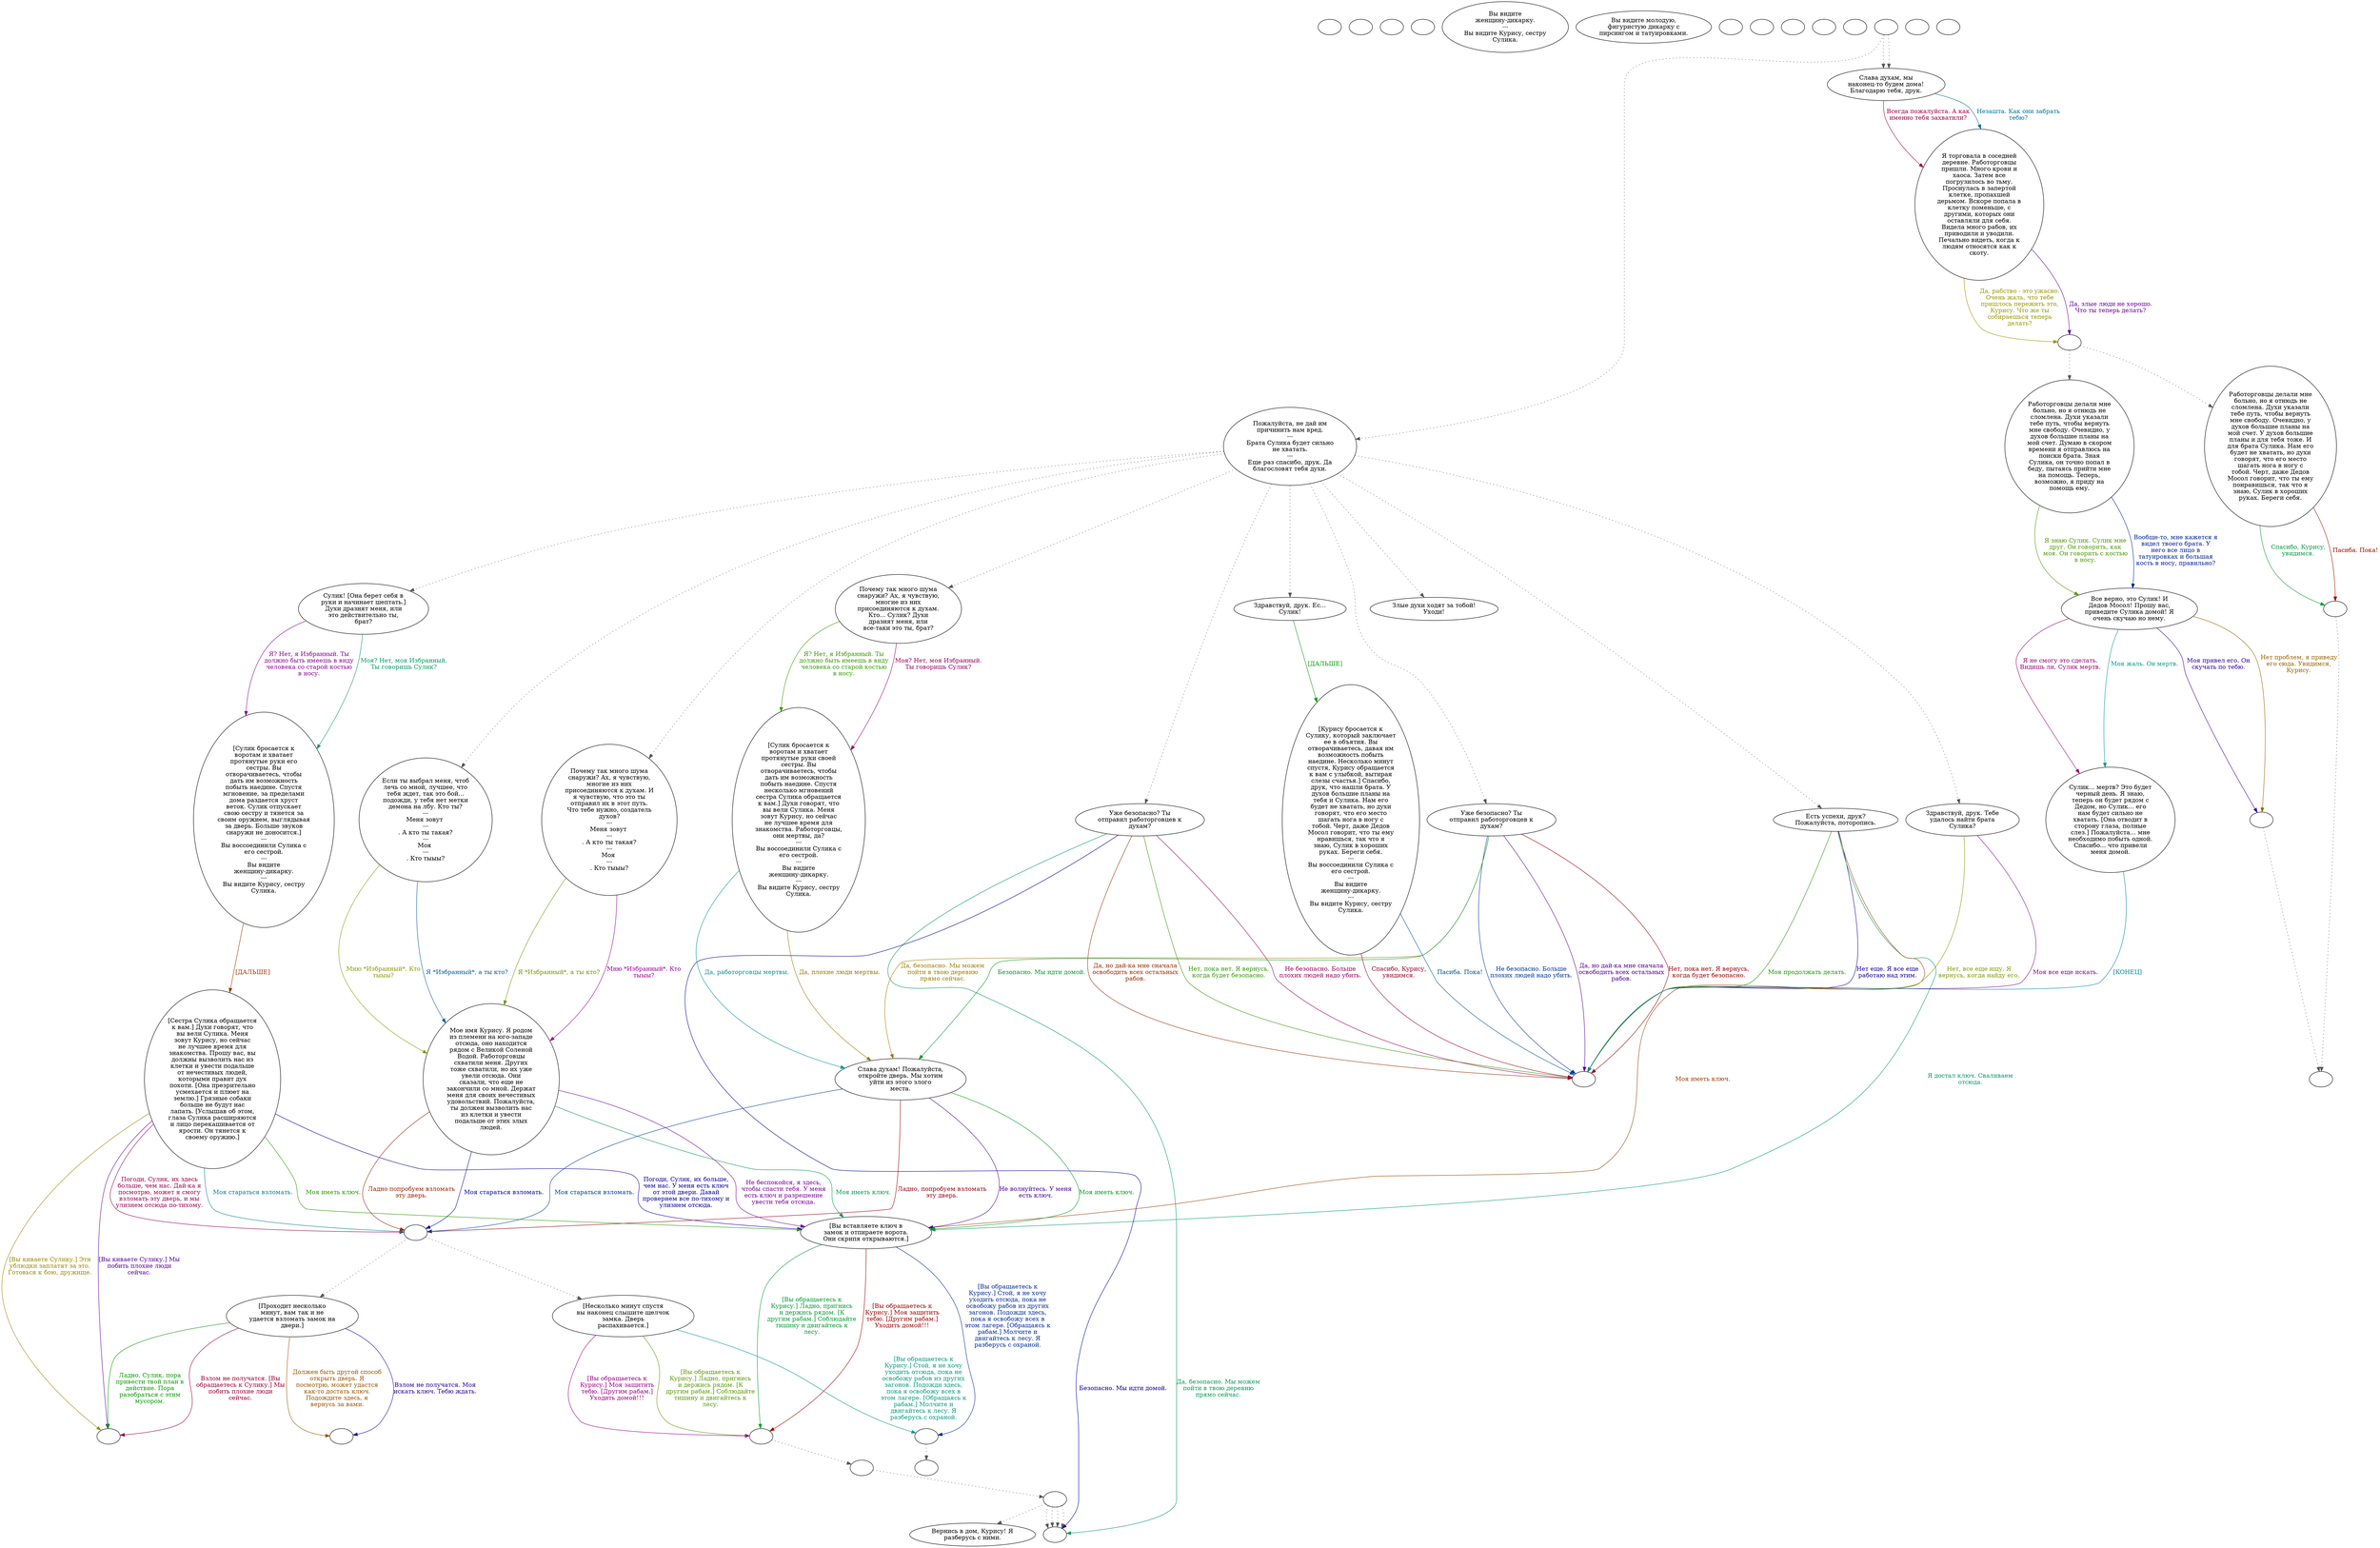 digraph tribec7 {
  "start" [style=filled       fillcolor="#FFFFFF"       color="#000000"]
  "start" [label=""]
  "critter_p_proc" [style=filled       fillcolor="#FFFFFF"       color="#000000"]
  "critter_p_proc" [label=""]
  "combat_p_proc" [style=filled       fillcolor="#FFFFFF"       color="#000000"]
  "combat_p_proc" [label=""]
  "use_p_proc" [style=filled       fillcolor="#FFFFFF"       color="#000000"]
  "use_p_proc" [label=""]
  "look_at_p_proc" [style=filled       fillcolor="#FFFFFF"       color="#000000"]
  "look_at_p_proc" [label="Вы видите\nженщину-дикарку.\n---\nВы видите Курису, сестру\nСулика."]
  "description_p_proc" [style=filled       fillcolor="#FFFFFF"       color="#000000"]
  "description_p_proc" [label="Вы видите молодую,\nфигуристую дикарку с\nпирсингом и татуировками."]
  "use_skill_on_p_proc" [style=filled       fillcolor="#FFFFFF"       color="#000000"]
  "use_skill_on_p_proc" [label=""]
  "use_obj_on_p_proc" [style=filled       fillcolor="#FFFFFF"       color="#000000"]
  "use_obj_on_p_proc" [label=""]
  "damage_p_proc" [style=filled       fillcolor="#FFFFFF"       color="#000000"]
  "damage_p_proc" [label=""]
  "map_enter_p_proc" [style=filled       fillcolor="#FFFFFF"       color="#000000"]
  "map_enter_p_proc" [label=""]
  "map_update_p_proc" [style=filled       fillcolor="#FFFFFF"       color="#000000"]
  "map_update_p_proc" [label=""]
  "talk_p_proc" [style=filled       fillcolor="#FFFFFF"       color="#000000"]
  "talk_p_proc" -> "Node013" [style=dotted color="#555555"]
  "talk_p_proc" -> "Node009" [style=dotted color="#555555"]
  "talk_p_proc" -> "Node012" [style=dotted color="#555555"]
  "talk_p_proc" -> "Node001" [style=dotted color="#555555"]
  "talk_p_proc" -> "Node007" [style=dotted color="#555555"]
  "talk_p_proc" -> "Node014" [style=dotted color="#555555"]
  "talk_p_proc" -> "Node026" [style=dotted color="#555555"]
  "talk_p_proc" -> "Node028" [style=dotted color="#555555"]
  "talk_p_proc" -> "Node023" [style=dotted color="#555555"]
  "talk_p_proc" -> "Node025" [style=dotted color="#555555"]
  "talk_p_proc" [label="Пожалуйста, не дай им\nпричинить нам вред.\n---\nБрата Сулика будет сильно\nне хватать.\n---\nЕще раз спасибо, друк. Да\nблагословят тебя духи."]
  "Node999" [style=filled       fillcolor="#FFFFFF"       color="#000000"]
  "Node999" [label=""]
  "Node001" [style=filled       fillcolor="#FFFFFF"       color="#000000"]
  "Node001" [label="Сулик! [Она берет себя в\nруки и начинает шептать.]\nДухи дразнят меня, или\nэто действительно ты,\nбрат?"]
  "Node001" -> "Node002" [label="Я? Нет, я Избранный. Ты\nдолжно быть имеешь в виду\nчеловека со старой костью\nв носу." color="#8E0099" fontcolor="#8E0099"]
  "Node001" -> "Node002" [label="Моя? Нет, моя Избранный.\nТы говоришь Сулик?" color="#009962" fontcolor="#009962"]
  "Node002" [style=filled       fillcolor="#FFFFFF"       color="#000000"]
  "Node002" [label="[Сулик бросается к\nворотам и хватает\nпротянутые руки его\nсестры. Вы\nотворачиваетесь, чтобы\nдать им возможность\nпобыть наедине. Спустя\nмгновение, за пределами\nдома раздается хруст\nветок. Сулик отпускает\nсвою сестру и тянется за\nсвоим оружием, выглядывая\nза дверь. Больше звуков\nснаружи не доносится.]\n---\nВы воссоединили Сулика с\nего сестрой.\n---\nВы видите\nженщину-дикарку.\n---\nВы видите Курису, сестру\nСулика."]
  "Node002" -> "Node003" [label="[ДАЛЬШЕ]" color="#993500" fontcolor="#993500"]
  "Node003" [style=filled       fillcolor="#FFFFFF"       color="#000000"]
  "Node003" [label="[Сестра Сулика обращается\nк вам.] Духи говорят, что\nвы вели Сулика. Меня\nзовут Курису, но сейчас\nне лучшее время для\nзнакомства. Прошу вас, вы\nдолжны вызволить нас из\nклетки и увести подальше\nот нечестивых людей,\nкоторыми правит дух\nпохоти. [Она презрительно\nусмехается и плюет на\nземлю.] Грязные собаки\nбольше не будут нас\nлапать. [Услышав об этом,\nглаза Сулика расширяются\nи лицо перекашивается от\nярости. Он тянется к\nсвоему оружию.]"]
  "Node003" -> "Node004" [label="Погоди, Сулик, их больше,\nчем нас. У меня есть ключ\nот этой двери. Давай\nпровернем все по-тихому и\nулизнем отсюда." color="#080099" fontcolor="#080099"]
  "Node003" -> "Node004" [label="Моя иметь ключ." color="#249900" fontcolor="#249900"]
  "Node003" -> "Node091" [label="Погоди, Сулик, их здесь\nбольше, чем нас. Дай-ка я\nпосмотрю, может я смогу\nвзломать эту дверь, и мы\nулизнем отсюда по-тихому." color="#990051" fontcolor="#990051"]
  "Node003" -> "Node091" [label="Моя стараться взломать." color="#007D99" fontcolor="#007D99"]
  "Node003" -> "Node094" [label="[Вы киваете Сулику.] Эти\nублюдки заплатят за это.\nГотовься к бою, дружище." color="#998800" fontcolor="#998800"]
  "Node003" -> "Node094" [label="[Вы киваете Сулику.] Мы\nпобить плохие люди\nсейчас." color="#5B0099" fontcolor="#5B0099"]
  "Node004" [style=filled       fillcolor="#FFFFFF"       color="#000000"]
  "Node004" [label="[Вы вставляете ключ в\nзамок и отпираете ворота.\nОни скрипя открываются.]"]
  "Node004" -> "Node090" [label="[Вы обращаетесь к\nКурису.] Ладно, пригнись\nи держись рядом. [К\nдругим рабам.] Соблюдайте\nтишину и двигайтесь к\nлесу." color="#00992F" fontcolor="#00992F"]
  "Node004" -> "Node090" [label="[Вы обращаетесь к\nКурису.] Моя защитить\nтебю. [Другим рабам.]\nУходить домой!!!" color="#990200" fontcolor="#990200"]
  "Node004" -> "Node090a" [label="[Вы обращаетесь к\nКурису.] Стой, я не хочу\nуходить отсюда, пока не\nосвобожу рабов из других\nзагонов. Подожди здесь,\nпока я освобожу всех в\nэтом лагере. [Обращаясь к\nрабам.] Молчите и\nдвигайтесь к лесу. Я\nразберусь с охраной." color="#002B99" fontcolor="#002B99"]
  "Node005" [style=filled       fillcolor="#FFFFFF"       color="#000000"]
  "Node005" [label="[Несколько минут спустя\nвы наконец слышите щелчок\nзамка. Дверь\nраспахивается.]"]
  "Node005" -> "Node090" [label="[Вы обращаетесь к\nКурису.] Ладно, пригнись\nи держись рядом. [К\nдругим рабам.] Соблюдайте\nтишину и двигайтесь к\nлесу." color="#579900" fontcolor="#579900"]
  "Node005" -> "Node090" [label="[Вы обращаетесь к\nКурису.] Моя защитить\nтебю. [Другим рабам.]\nУходить домой!!!" color="#990084" fontcolor="#990084"]
  "Node005" -> "Node090a" [label="[Вы обращаетесь к\nКурису.] Стой, я не хочу\nуходить отсюда, пока не\nосвобожу рабов из других\nзагонов. Подожди здесь,\nпока я освобожу всех в\nэтом лагере. [Обращаясь к\nрабам.] Молчите и\nдвигайтесь к лесу. Я\nразберусь с охраной." color="#009981" fontcolor="#009981"]
  "Node006" [style=filled       fillcolor="#FFFFFF"       color="#000000"]
  "Node006" [label="[Проходит несколько\nминут, вам так и не\nудается взломать замок на\nдвери.]"]
  "Node006" -> "Node093" [label="Должен быть другой способ\nоткрыть дверь. Я\nпосмотрю, может удастся\nкак-то достать ключ.\nПодождите здесь, я\nвернусь за вами." color="#995500" fontcolor="#995500"]
  "Node006" -> "Node093" [label="Взлом не получатся. Моя\nискать ключ. Тебю ждать." color="#280099" fontcolor="#280099"]
  "Node006" -> "Node094" [label="Ладно, Сулик, пора\nпривести твой план в\nдействие. Пора\nразобраться с этим\nмусором." color="#059900" fontcolor="#059900"]
  "Node006" -> "Node094" [label="Взлом не получатся. [Вы\nобращаетесь к Сулику.] Мы\nпобить плохие люди\nсейчас." color="#990031" fontcolor="#990031"]
  "Node007" [style=filled       fillcolor="#FFFFFF"       color="#000000"]
  "Node007" [label="Если ты выбрал меня, чтоб\nлечь со мной, лучшее, что\nтебя ждет, так это бой...\nподожди, у тебя нет метки\nдемона на лбу. Кто ты?\n---\nМеня зовут \n---\n. А кто ты такая?\n---\nМоя \n---\n. Кто тыыы?"]
  "Node007" -> "Node008" [label="Я *Избранный*, а ты кто?" color="#005E99" fontcolor="#005E99"]
  "Node007" -> "Node008" [label="Мню *Избранный*. Кто\nтыыы?" color="#8A9900" fontcolor="#8A9900"]
  "Node008" [style=filled       fillcolor="#FFFFFF"       color="#000000"]
  "Node008" [label="Мое имя Курису. Я родом\nиз племени на юго-западе\nотсюда, оно находится\nрядом с Великой Соленой\nВодой. Работорговцы\nсхватили меня. Других\nтоже схватили, но их уже\nувели отсюда. Они\nсказали, что еще не\nзакончили со мной. Держат\nменя для своих нечестивых\nудовольствий. Пожалуйста,\nты должен вызволить нас\nиз клетки и увести\nподальше от этих злых\nлюдей."]
  "Node008" -> "Node004" [label="Не беспокойся, я здесь,\nчтобы спасти тебя. У меня\nесть ключ и разрешение\nувести тебя отсюда." color="#7B0099" fontcolor="#7B0099"]
  "Node008" -> "Node004" [label="Моя иметь ключ." color="#00994E" fontcolor="#00994E"]
  "Node008" -> "Node091" [label="Ладно попробуем взломать\nэту дверь." color="#992200" fontcolor="#992200"]
  "Node008" -> "Node091" [label="Моя стараться взломать." color="#000B99" fontcolor="#000B99"]
  "Node009" [style=filled       fillcolor="#FFFFFF"       color="#000000"]
  "Node009" [label="Почему так много шума\nснаружи? Ах, я чувствую,\nмногие из них\nприсоединяются к духам.\nКто... Сулик? Духи\nдразнят меня, или\nвсе-таки это ты, брат?"]
  "Node009" -> "Node010" [label="Я? Нет, я Избранный. Ты\nдолжно быть имеешь в виду\nчеловека со старой костью\nв носу." color="#389900" fontcolor="#389900"]
  "Node009" -> "Node010" [label="Моя? Нет, моя Избранный.\nТы говоришь Сулик?" color="#990064" fontcolor="#990064"]
  "Node010" [style=filled       fillcolor="#FFFFFF"       color="#000000"]
  "Node010" [label="[Сулик бросается к\nворотам и хватает\nпротянутые руки своей\nсестры. Вы\nотворачиваетесь, чтобы\nдать им возможность\nпобыть наедине. Спустя\nнесколько мгновений\nсестра Сулика обращается\nк вам.] Духи говорят, что\nвы вели Сулика. Меня\nзовут Курису, но сейчас\nне лучшее время для\nзнакомства. Работорговцы,\nони мертвы, да?\n---\nВы воссоединили Сулика с\nего сестрой.\n---\nВы видите\nженщину-дикарку.\n---\nВы видите Курису, сестру\nСулика."]
  "Node010" -> "Node011" [label="Да, работорговцы мертвы." color="#009199" fontcolor="#009199"]
  "Node010" -> "Node011" [label="Да, плохие люди мертвы." color="#997400" fontcolor="#997400"]
  "Node011" [style=filled       fillcolor="#FFFFFF"       color="#000000"]
  "Node011" [label="Слава духам! Пожалуйста,\nоткройте дверь. Мы хотим\nуйти из этого злого\nместа."]
  "Node011" -> "Node004" [label="Не волнуйтесь. У меня\nесть ключ." color="#480099" fontcolor="#480099"]
  "Node011" -> "Node004" [label="Моя иметь ключ." color="#00991B" fontcolor="#00991B"]
  "Node011" -> "Node091" [label="Ладно, попробуем взломать\nэту дверь." color="#990012" fontcolor="#990012"]
  "Node011" -> "Node091" [label="Моя стараться взломать." color="#003E99" fontcolor="#003E99"]
  "Node012" [style=filled       fillcolor="#FFFFFF"       color="#000000"]
  "Node012" [label="Почему так много шума\nснаружи? Ах, я чувствую,\nмногие из них\nприсоединяются к духам. И\nя чувствую, что это ты\nотправил их в этот путь.\nЧто тебе нужно, создатель\nдухов?\n---\nМеня зовут \n---\n. А кто ты такая?\n---\nМоя \n---\n. Кто тыыы?"]
  "Node012" -> "Node008" [label="Я *Избранный*, а ты кто?" color="#6B9900" fontcolor="#6B9900"]
  "Node012" -> "Node008" [label="Мню *Избранный*. Кто\nтыыы?" color="#990098" fontcolor="#990098"]
  "Node013" [style=filled       fillcolor="#FFFFFF"       color="#000000"]
  "Node013" [label="Злые духи ходят за тобой!\nУходи!"]
  "Node014" [style=filled       fillcolor="#FFFFFF"       color="#000000"]
  "Node014" [label="Есть успехи, друк?\nПожалуйста, поторопись."]
  "Node014" -> "Node004" [label="Я достал ключ. Сваливаем\nотсюда." color="#00996E" fontcolor="#00996E"]
  "Node014" -> "Node004" [label="Моя иметь ключ." color="#994100" fontcolor="#994100"]
  "Node014" -> "Node999" [label="Нет еще. Я все еще\nработаю над этим." color="#150099" fontcolor="#150099"]
  "Node014" -> "Node999" [label="Моя продолжать делать." color="#189900" fontcolor="#189900"]
  "Node017" [style=filled       fillcolor="#FFFFFF"       color="#000000"]
  "Node017" [label="Слава духам, мы\nнаконец-то будем дома!\nБлагодарю тебя, друк."]
  "Node017" -> "Node018" [label="Всегда пожалуйста. А как\nименно тебя захватили?" color="#990045" fontcolor="#990045"]
  "Node017" -> "Node018" [label="Незашта. Как они забрать\nтебю?" color="#007199" fontcolor="#007199"]
  "Node018" [style=filled       fillcolor="#FFFFFF"       color="#000000"]
  "Node018" [label="Я торговала в соседней\nдеревне. Работорговцы\nпришли. Много крови и\nхаоса. Затем все\nпогрузилось во тьму.\nПроснулась в запертой\nклетке, пропахшей\nдерьмом. Вскоре попала в\nклетку поменьше, с\nдругими, которых они\nоставляли для себя.\nВидела много рабов, их\nприводили и уводили.\nПечально видеть, когда к\nлюдям относятся как к\nскоту."]
  "Node018" -> "Node019" [label="Да, рабство - это ужасно.\nОчень жаль, что тебе\nпришлось пережить это,\nКурису. Что же ты\nсобираешься теперь\nделать?" color="#999400" fontcolor="#999400"]
  "Node018" -> "Node019" [label="Да, злые люди не хорошо.\nЧто ты теперь делать?" color="#670099" fontcolor="#670099"]
  "Node019" [style=filled       fillcolor="#FFFFFF"       color="#000000"]
  "Node019" -> "Node020" [style=dotted color="#555555"]
  "Node019" -> "Node021" [style=dotted color="#555555"]
  "Node019" [label=""]
  "Node020" [style=filled       fillcolor="#FFFFFF"       color="#000000"]
  "Node020" [label="Работорговцы делали мне\nбольно, но я отнюдь не\nсломлена. Духи указали\nтебе путь, чтобы вернуть\nмне свободу. Очевидно, у\nдухов большие планы на\nмой счет. У духов большие\nпланы и для тебя тоже. И\nдля брата Сулика. Нам его\nбудет не хватать, но духи\nговорят, что его место\nшагать нога в ногу с\nтобой. Черт, даже Дедов\nМосол говорит, что ты ему\nпонравишься, так что я\nзнаю, Сулик в хороших\nруках. Береги себя."]
  "Node020" -> "Node0102" [label="Спасибо, Курису,\nувидимся." color="#00993B" fontcolor="#00993B"]
  "Node020" -> "Node0102" [label="Пасиба. Пока!" color="#990E00" fontcolor="#990E00"]
  "Node021" [style=filled       fillcolor="#FFFFFF"       color="#000000"]
  "Node021" [label="Работорговцы делали мне\nбольно, но я отнюдь не\nсломлена. Духи указали\nтебе путь, чтобы вернуть\nмне свободу. Очевидно, у\nдухов большие планы на\nмой счет. Думаю в скором\nвремени я отправлюсь на\nпоиски брата. Зная\nСулика, он точно попал в\nбеду, пытаясь прийти мне\nна помощь. Теперь,\nвозможно, я приду на\nпомощь ему."]
  "Node021" -> "Node022" [label="Вообще-то, мне кажется я\nвидел твоего брата. У\nнего все лицо в\nтатуировках и большая\nкость в носу, правильно?" color="#001F99" fontcolor="#001F99"]
  "Node021" -> "Node022" [label="Я знаю Сулик. Сулик мне\nдруг. Он говорить, как\nмоя. Он говорить с костью\nв носу." color="#4B9900" fontcolor="#4B9900"]
  "Node022" [style=filled       fillcolor="#FFFFFF"       color="#000000"]
  "Node022" [label="Все верно, это Сулик! И\nДедов Мосол! Прошу вас,\nприведите Сулика домой! Я\nочень скучаю но нему."]
  "Node022" -> "Node027" [label="Я не смогу это сделать.\nВидишь ли, Сулик мертв." color="#990078" fontcolor="#990078"]
  "Node022" -> "Node027" [label="Моя жаль. Он мертв." color="#00998D" fontcolor="#00998D"]
  "Node022" -> "Node0100" [label="Нет проблем, я приведу\nего сюда. Увидимся,\nКурису." color="#996100" fontcolor="#996100"]
  "Node022" -> "Node0100" [label="Моя привел его. Он\nскучать по тебю." color="#340099" fontcolor="#340099"]
  "Node023" [style=filled       fillcolor="#FFFFFF"       color="#000000"]
  "Node023" [label="Здравствуй, друк. Ес...\nСулик!"]
  "Node023" -> "Node024" [label="[ДАЛЬШЕ]" color="#009908" fontcolor="#009908"]
  "Node024" [style=filled       fillcolor="#FFFFFF"       color="#000000"]
  "Node024" [label="[Курису бросается к\nСулику, который заключает\nее в объятия. Вы\nотворачиваетесь, давая им\nвозможность побыть\nнаедине. Несколько минут\nспустя, Курису обращается\nк вам с улыбкой, вытирая\nслезы счастья.] Спасибо,\nдрук, что нашли брата. У\nдухов большие планы на\nтебя и Сулика. Нам его\nбудет не хватать, но духи\nговорят, что его место\nшагать нога в ногу с\nтобой. Черт, даже Дедов\nМосол говорит, что ты ему\nнравишься, так что я\nзнаю, Сулик в хороших\nруках. Береги себя.\n---\nВы воссоединили Сулика с\nего сестрой.\n---\nВы видите\nженщину-дикарку.\n---\nВы видите Курису, сестру\nСулика."]
  "Node024" -> "Node999" [label="Спасибо, Курису,\nувидимся." color="#990025" fontcolor="#990025"]
  "Node024" -> "Node999" [label="Пасиба. Пока!" color="#005299" fontcolor="#005299"]
  "Node025" [style=filled       fillcolor="#FFFFFF"       color="#000000"]
  "Node025" [label="Здравствуй, друк. Тебе\nудалось найти брата\nСулика?"]
  "Node025" -> "Node999" [label="Нет, все еще ищу. Я\nвернусь, когда найду его." color="#7E9900" fontcolor="#7E9900"]
  "Node025" -> "Node999" [label="Моя все еще искать." color="#870099" fontcolor="#870099"]
  "Node026" [style=filled       fillcolor="#FFFFFF"       color="#000000"]
  "Node026" [label="Уже безопасно? Ты\nотправил работорговцев к\nдухам?"]
  "Node026" -> "Node097" [label="Да, безопасно. Мы можем\nпойти в твою деревню\nпрямо сейчас." color="#00995A" fontcolor="#00995A"]
  "Node026" -> "Node999" [label="Да, но дай-ка мне сначала\nосвободить всех остальных\nрабов." color="#992E00" fontcolor="#992E00"]
  "Node026" -> "Node097" [label="Безопасно. Мы идти домой." color="#010099" fontcolor="#010099"]
  "Node026" -> "Node999" [label="Нет, пока нет. Я вернусь,\nкогда будет безопасно." color="#2C9900" fontcolor="#2C9900"]
  "Node026" -> "Node999" [label="Не безопасно. Больше\nплохих людей надо убить." color="#990058" fontcolor="#990058"]
  "Node027" [style=filled       fillcolor="#FFFFFF"       color="#000000"]
  "Node027" [label="Сулик... мертв? Это будет\nчерный день. Я знаю,\nтеперь он будет рядом с\nДедом, но Сулик... его\nнам будет сильно не\nхватать. [Она отводит в\nсторону глаза, полные\nслез.] Пожалуйста... мне\nнеобходимо побыть одной.\nСпасибо... что привели\nменя домой."]
  "Node027" -> "Node999" [label="[КОНЕЦ]" color="#008599" fontcolor="#008599"]
  "Node028" [style=filled       fillcolor="#FFFFFF"       color="#000000"]
  "Node028" [label="Уже безопасно? Ты\nотправил работорговцев к\nдухам?"]
  "Node028" -> "Node011" [label="Да, безопасно. Мы можем\nпойти в твою деревню\nпрямо сейчас." color="#998000" fontcolor="#998000"]
  "Node028" -> "Node999" [label="Да, но дай-ка мне сначала\nосвободить всех остальных\nрабов." color="#540099" fontcolor="#540099"]
  "Node028" -> "Node011" [label="Безопасно. Мы идти домой." color="#009927" fontcolor="#009927"]
  "Node028" -> "Node999" [label="Нет, пока нет. Я вернусь,\nкогда будет безопасно." color="#990005" fontcolor="#990005"]
  "Node028" -> "Node999" [label="Не безопасно. Больше\nплохих людей надо убить." color="#003299" fontcolor="#003299"]
  "Node090" [style=filled       fillcolor="#FFFFFF"       color="#000000"]
  "Node090" -> "Node092" [style=dotted color="#555555"]
  "Node090" [label=""]
  "Node090a" [style=filled       fillcolor="#FFFFFF"       color="#000000"]
  "Node090a" -> "Node092a" [style=dotted color="#555555"]
  "Node090a" [label=""]
  "Node091" [style=filled       fillcolor="#FFFFFF"       color="#000000"]
  "Node091" -> "Node005" [style=dotted color="#555555"]
  "Node091" -> "Node006" [style=dotted color="#555555"]
  "Node091" [label=""]
  "Node092" [style=filled       fillcolor="#FFFFFF"       color="#000000"]
  "Node092" -> "Node096" [style=dotted color="#555555"]
  "Node092" [label=""]
  "Node092a" [style=filled       fillcolor="#FFFFFF"       color="#000000"]
  "Node092a" [label=""]
  "Node093" [style=filled       fillcolor="#FFFFFF"       color="#000000"]
  "Node093" [label=""]
  "Node094" [style=filled       fillcolor="#FFFFFF"       color="#000000"]
  "Node094" [label=""]
  "Node096" [style=filled       fillcolor="#FFFFFF"       color="#000000"]
  "Node096" -> "Node097" [style=dotted color="#555555"]
  "Node096" -> "Node097" [style=dotted color="#555555"]
  "Node096" -> "Node097" [style=dotted color="#555555"]
  "Node096" -> "Node097" [style=dotted color="#555555"]
  "Node096" -> "Node098" [style=dotted color="#555555"]
  "Node096" [label=""]
  "Node097" [style=filled       fillcolor="#FFFFFF"       color="#000000"]
  "Node097" [label=""]
  "Node098" [style=filled       fillcolor="#FFFFFF"       color="#000000"]
  "Node098" [label="Вернись в дом, Курису! Я\nразберусь с ними."]
  "Node099" [style=filled       fillcolor="#FFFFFF"       color="#000000"]
  "Node099" [label=""]
  "Node0100" [style=filled       fillcolor="#FFFFFF"       color="#000000"]
  "Node0100" -> "Node099" [style=dotted color="#555555"]
  "Node0100" [label=""]
  "Node0102" [style=filled       fillcolor="#FFFFFF"       color="#000000"]
  "Node0102" -> "Node099" [style=dotted color="#555555"]
  "Node0102" [label=""]
  "timed_event_p_proc" [style=filled       fillcolor="#FFFFFF"       color="#000000"]
  "timed_event_p_proc" -> "talk_p_proc" [style=dotted color="#555555"]
  "timed_event_p_proc" -> "Node017" [style=dotted color="#555555"]
  "timed_event_p_proc" -> "Node017" [style=dotted color="#555555"]
  "timed_event_p_proc" [label=""]
  "destroy_p_proc" [style=filled       fillcolor="#FFFFFF"       color="#000000"]
  "destroy_p_proc" [label=""]
  "pickup_p_proc" [style=filled       fillcolor="#FFFFFF"       color="#000000"]
  "pickup_p_proc" [label=""]
}
